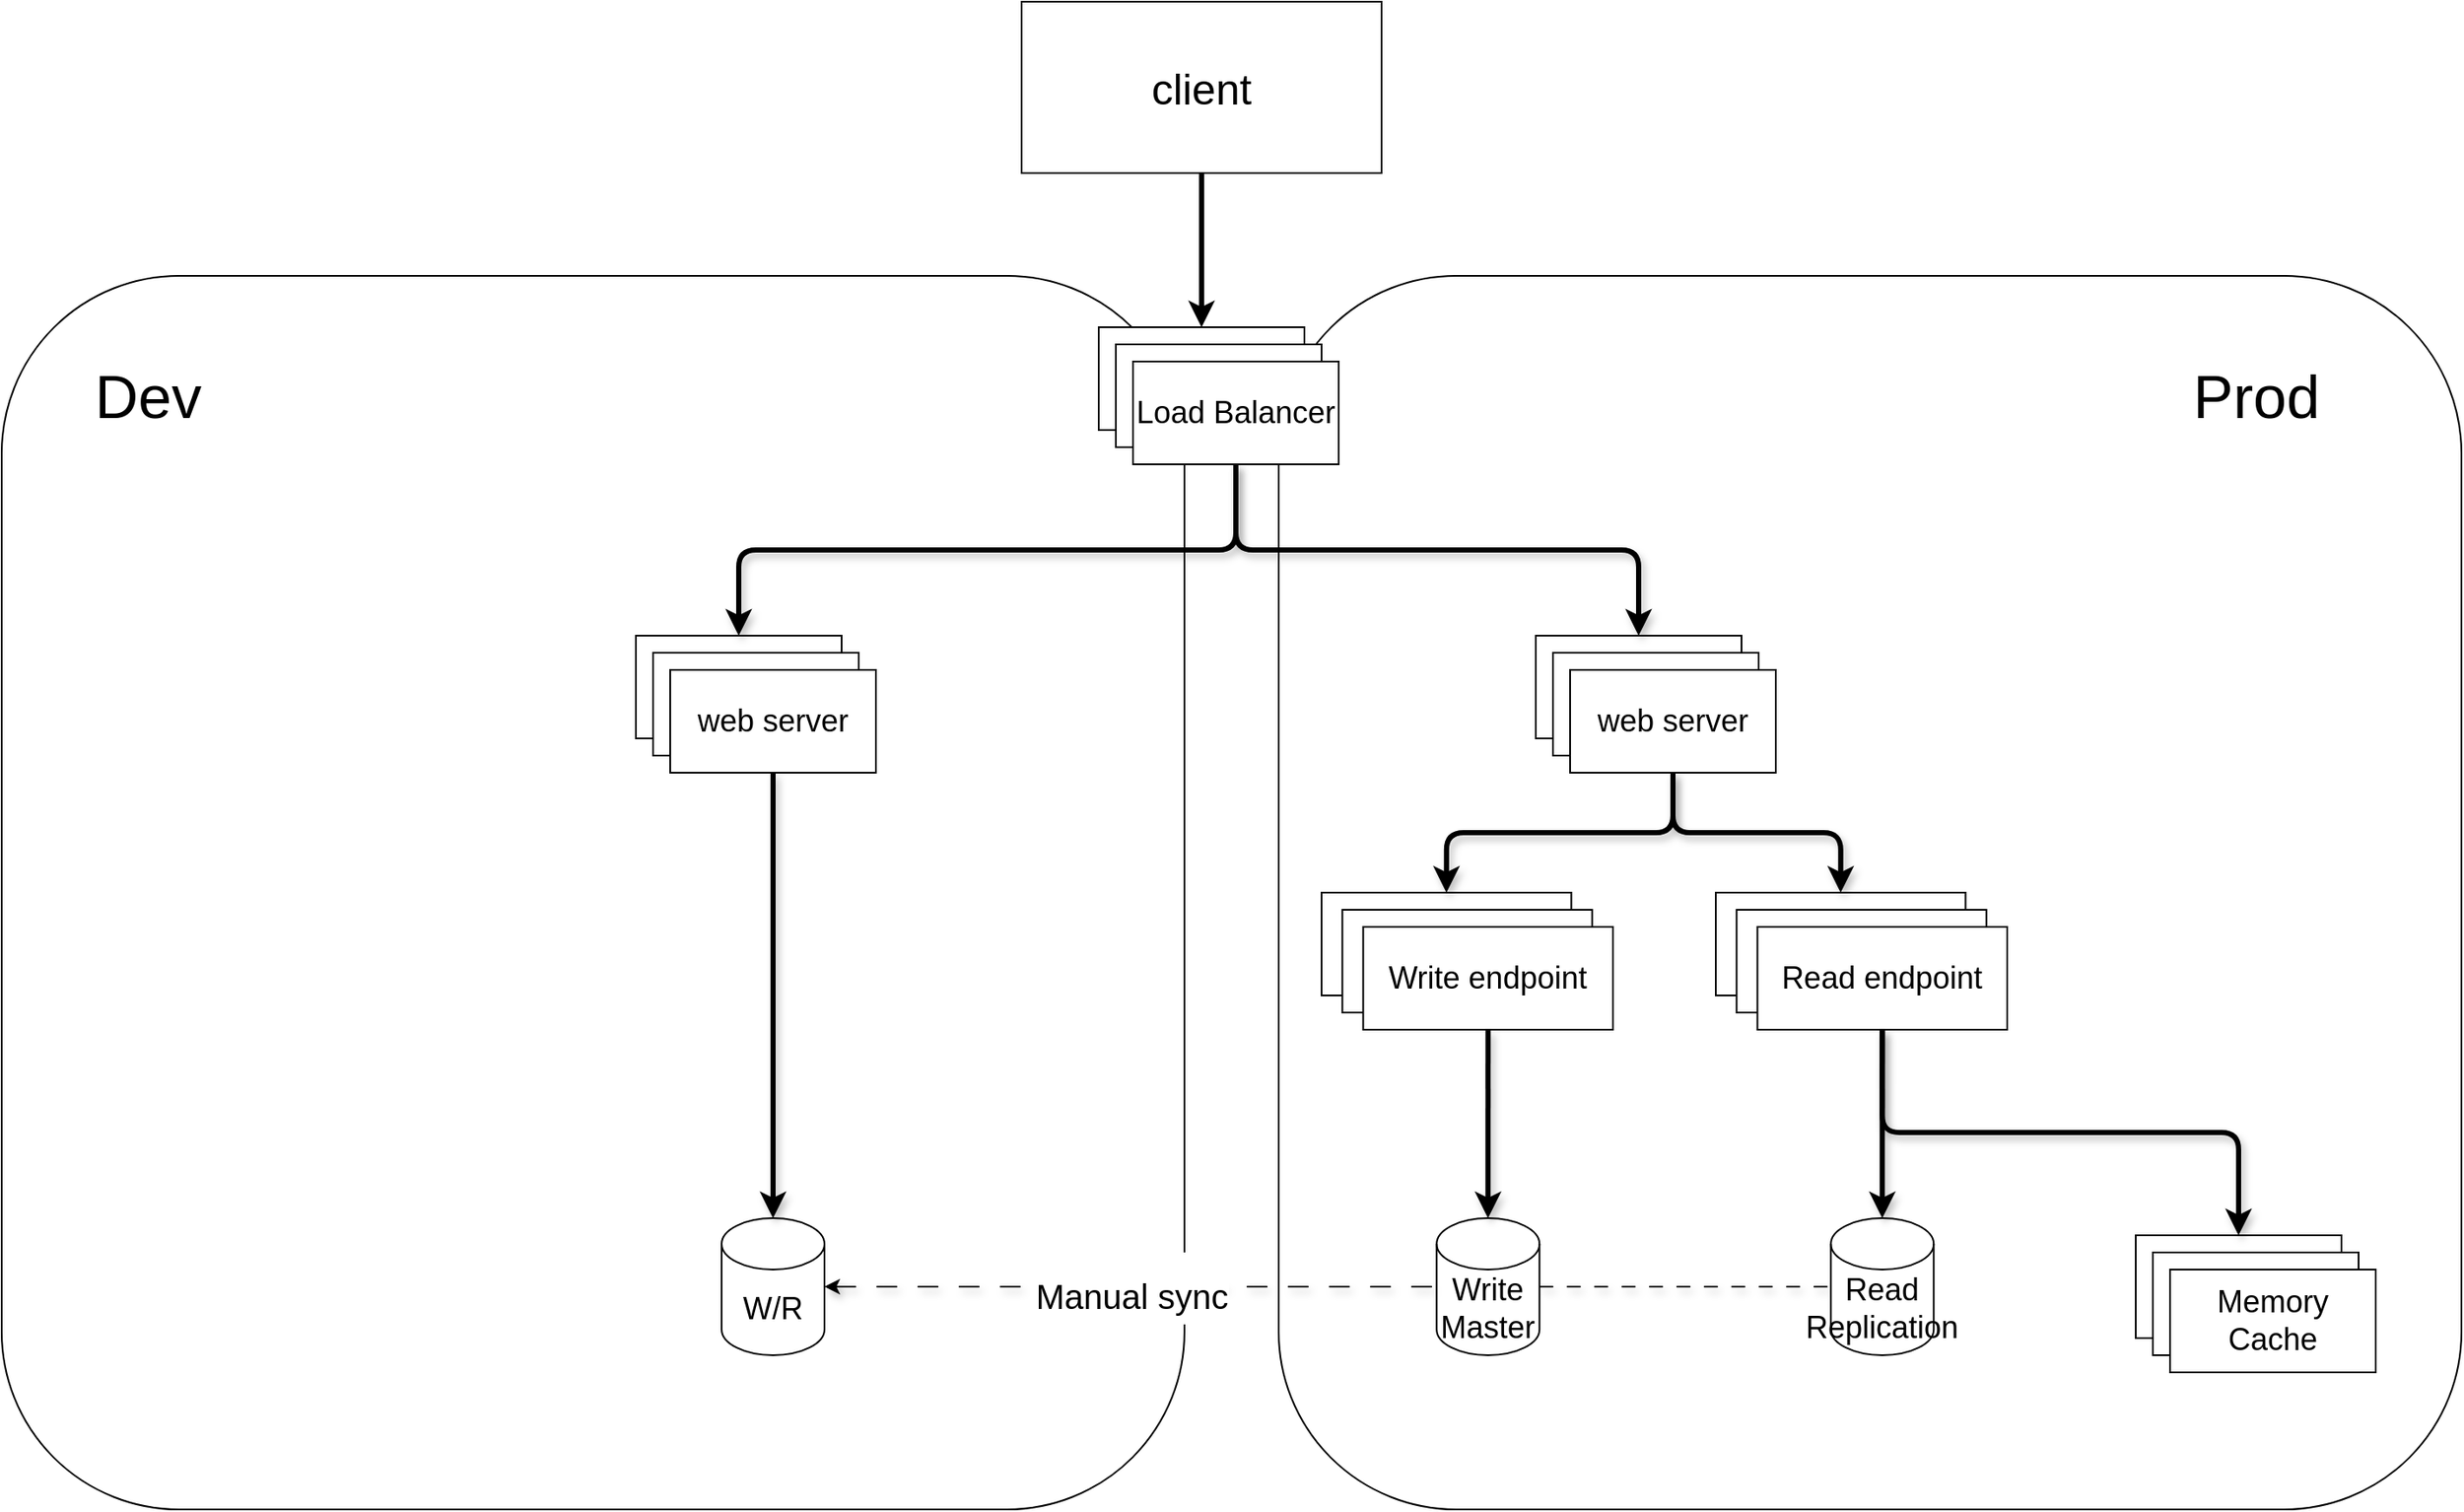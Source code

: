 <mxfile>
    <diagram id="FHAlWhh75BVz3Mec7KVl" name="Page-1">
        <mxGraphModel dx="2344" dy="2098" grid="1" gridSize="10" guides="1" tooltips="1" connect="1" arrows="1" fold="1" page="1" pageScale="1" pageWidth="850" pageHeight="1100" math="0" shadow="0">
            <root>
                <mxCell id="0"/>
                <mxCell id="1" parent="0"/>
                <mxCell id="51" value="" style="rounded=1;whiteSpace=wrap;html=1;strokeWidth=1;fontSize=18;" vertex="1" parent="1">
                    <mxGeometry x="-530" y="120" width="690" height="720" as="geometry"/>
                </mxCell>
                <mxCell id="50" value="" style="rounded=1;whiteSpace=wrap;html=1;strokeWidth=1;fontSize=18;" vertex="1" parent="1">
                    <mxGeometry x="215" y="120" width="690" height="720" as="geometry"/>
                </mxCell>
                <mxCell id="20" style="edgeStyle=none;html=1;exitX=0.5;exitY=1;exitDx=0;exitDy=0;entryX=0.5;entryY=0;entryDx=0;entryDy=0;strokeWidth=3;fontSize=18;" edge="1" parent="1" source="11" target="2">
                    <mxGeometry relative="1" as="geometry"/>
                </mxCell>
                <mxCell id="11" value="&lt;font style=&quot;font-size: 25px;&quot;&gt;client&lt;/font&gt;" style="whiteSpace=wrap;html=1;strokeWidth=1;fontSize=18;" vertex="1" parent="1">
                    <mxGeometry x="65" y="-40" width="210" height="100" as="geometry"/>
                </mxCell>
                <mxCell id="14" value="" style="group;strokeWidth=1;fontSize=18;" vertex="1" connectable="0" parent="1">
                    <mxGeometry x="110" y="150" width="140" height="80" as="geometry"/>
                </mxCell>
                <mxCell id="2" value="" style="whiteSpace=wrap;html=1;strokeWidth=1;fontSize=18;" parent="14" vertex="1">
                    <mxGeometry width="120" height="60" as="geometry"/>
                </mxCell>
                <mxCell id="12" value="" style="whiteSpace=wrap;html=1;strokeWidth=1;fontSize=18;" vertex="1" parent="14">
                    <mxGeometry x="10" y="10" width="120" height="60" as="geometry"/>
                </mxCell>
                <mxCell id="13" value="Load Balancer" style="whiteSpace=wrap;html=1;strokeWidth=1;fontSize=18;" vertex="1" parent="14">
                    <mxGeometry x="20" y="20" width="120" height="60" as="geometry"/>
                </mxCell>
                <mxCell id="15" value="" style="group;strokeWidth=1;fontSize=18;" vertex="1" connectable="0" parent="1">
                    <mxGeometry x="365" y="330" width="140" height="80" as="geometry"/>
                </mxCell>
                <mxCell id="16" value="" style="whiteSpace=wrap;html=1;strokeWidth=1;fontSize=18;" vertex="1" parent="15">
                    <mxGeometry width="120" height="60" as="geometry"/>
                </mxCell>
                <mxCell id="17" value="" style="whiteSpace=wrap;html=1;strokeWidth=1;fontSize=18;" vertex="1" parent="15">
                    <mxGeometry x="10" y="10" width="120" height="60" as="geometry"/>
                </mxCell>
                <mxCell id="18" value="web server" style="whiteSpace=wrap;html=1;strokeWidth=1;fontSize=18;" vertex="1" parent="15">
                    <mxGeometry x="20" y="20" width="120" height="60" as="geometry"/>
                </mxCell>
                <mxCell id="22" value="" style="group;strokeWidth=1;fontSize=18;" vertex="1" connectable="0" parent="1">
                    <mxGeometry x="240" y="480" width="170" height="80" as="geometry"/>
                </mxCell>
                <mxCell id="23" value="" style="whiteSpace=wrap;html=1;strokeWidth=1;fontSize=18;" vertex="1" parent="22">
                    <mxGeometry width="145.714" height="60" as="geometry"/>
                </mxCell>
                <mxCell id="24" value="" style="whiteSpace=wrap;html=1;strokeWidth=1;fontSize=18;" vertex="1" parent="22">
                    <mxGeometry x="12.143" y="10" width="145.714" height="60" as="geometry"/>
                </mxCell>
                <mxCell id="25" value="Write endpoint" style="whiteSpace=wrap;html=1;strokeWidth=1;fontSize=18;" vertex="1" parent="22">
                    <mxGeometry x="24.286" y="20" width="145.714" height="60" as="geometry"/>
                </mxCell>
                <mxCell id="26" value="" style="group;strokeWidth=1;fontSize=18;" vertex="1" connectable="0" parent="1">
                    <mxGeometry x="470" y="480" width="170" height="80" as="geometry"/>
                </mxCell>
                <mxCell id="27" value="" style="whiteSpace=wrap;html=1;strokeWidth=1;fontSize=18;" vertex="1" parent="26">
                    <mxGeometry width="145.714" height="60" as="geometry"/>
                </mxCell>
                <mxCell id="28" value="" style="whiteSpace=wrap;html=1;strokeWidth=1;fontSize=18;" vertex="1" parent="26">
                    <mxGeometry x="12.143" y="10" width="145.714" height="60" as="geometry"/>
                </mxCell>
                <mxCell id="29" value="Read endpoint" style="whiteSpace=wrap;html=1;strokeWidth=1;fontSize=18;" vertex="1" parent="26">
                    <mxGeometry x="24.286" y="20" width="145.714" height="60" as="geometry"/>
                </mxCell>
                <mxCell id="30" value="" style="group;strokeWidth=1;fontSize=18;" vertex="1" connectable="0" parent="1">
                    <mxGeometry x="715" y="680" width="140" height="80" as="geometry"/>
                </mxCell>
                <mxCell id="31" value="" style="whiteSpace=wrap;html=1;strokeWidth=1;fontSize=18;" vertex="1" parent="30">
                    <mxGeometry width="120" height="60" as="geometry"/>
                </mxCell>
                <mxCell id="32" value="" style="whiteSpace=wrap;html=1;strokeWidth=1;fontSize=18;" vertex="1" parent="30">
                    <mxGeometry x="10" y="10" width="120" height="60" as="geometry"/>
                </mxCell>
                <mxCell id="33" value="Memory Cache" style="whiteSpace=wrap;html=1;strokeWidth=1;fontSize=18;" vertex="1" parent="30">
                    <mxGeometry x="20" y="20" width="120" height="60" as="geometry"/>
                </mxCell>
                <mxCell id="36" style="html=1;exitX=1;exitY=0.5;exitDx=0;exitDy=0;exitPerimeter=0;entryX=0;entryY=0.5;entryDx=0;entryDy=0;entryPerimeter=0;shadow=1;endArrow=none;endFill=0;dashed=1;dashPattern=8 8;strokeWidth=1;fontSize=18;" edge="1" parent="1" source="34" target="35">
                    <mxGeometry relative="1" as="geometry"/>
                </mxCell>
                <mxCell id="34" value="Write&lt;br style=&quot;font-size: 18px;&quot;&gt;Master" style="shape=cylinder3;whiteSpace=wrap;html=1;boundedLbl=1;backgroundOutline=1;size=15;strokeWidth=1;fontSize=18;" vertex="1" parent="1">
                    <mxGeometry x="307.14" y="670" width="60" height="80" as="geometry"/>
                </mxCell>
                <mxCell id="35" value="Read&lt;br style=&quot;font-size: 18px;&quot;&gt;Replication" style="shape=cylinder3;whiteSpace=wrap;html=1;boundedLbl=1;backgroundOutline=1;size=15;strokeWidth=1;fontSize=18;" vertex="1" parent="1">
                    <mxGeometry x="537.14" y="670" width="60" height="80" as="geometry"/>
                </mxCell>
                <mxCell id="40" style="edgeStyle=orthogonalEdgeStyle;html=1;exitX=0.5;exitY=1;exitDx=0;exitDy=0;entryX=0.5;entryY=0;entryDx=0;entryDy=0;entryPerimeter=0;shadow=1;endArrow=classic;endFill=1;strokeWidth=3;fontSize=18;" edge="1" parent="1" source="25" target="34">
                    <mxGeometry relative="1" as="geometry"/>
                </mxCell>
                <mxCell id="41" style="edgeStyle=orthogonalEdgeStyle;html=1;exitX=0.5;exitY=1;exitDx=0;exitDy=0;entryX=0.5;entryY=0;entryDx=0;entryDy=0;entryPerimeter=0;shadow=1;endArrow=classic;endFill=1;strokeWidth=3;fontSize=18;" edge="1" parent="1" source="29" target="35">
                    <mxGeometry relative="1" as="geometry"/>
                </mxCell>
                <mxCell id="42" style="edgeStyle=orthogonalEdgeStyle;html=1;exitX=0.5;exitY=1;exitDx=0;exitDy=0;entryX=0.5;entryY=0;entryDx=0;entryDy=0;shadow=1;endArrow=classic;endFill=1;strokeWidth=3;fontSize=18;" edge="1" parent="1" source="29" target="31">
                    <mxGeometry relative="1" as="geometry"/>
                </mxCell>
                <mxCell id="43" style="edgeStyle=orthogonalEdgeStyle;html=1;exitX=0.5;exitY=1;exitDx=0;exitDy=0;entryX=0.5;entryY=0;entryDx=0;entryDy=0;shadow=1;endArrow=classic;endFill=1;strokeWidth=3;fontSize=18;" edge="1" parent="1" source="18" target="23">
                    <mxGeometry relative="1" as="geometry"/>
                </mxCell>
                <mxCell id="44" style="edgeStyle=orthogonalEdgeStyle;html=1;exitX=0.5;exitY=1;exitDx=0;exitDy=0;entryX=0.5;entryY=0;entryDx=0;entryDy=0;shadow=1;endArrow=classic;endFill=1;strokeWidth=3;fontSize=18;" edge="1" parent="1" source="18" target="27">
                    <mxGeometry relative="1" as="geometry"/>
                </mxCell>
                <mxCell id="45" style="edgeStyle=orthogonalEdgeStyle;html=1;exitX=0.5;exitY=1;exitDx=0;exitDy=0;entryX=0.5;entryY=0;entryDx=0;entryDy=0;shadow=1;endArrow=classic;endFill=1;rounded=1;strokeWidth=3;fontSize=18;" edge="1" parent="1" source="13" target="16">
                    <mxGeometry relative="1" as="geometry"/>
                </mxCell>
                <mxCell id="52" value="&lt;font style=&quot;font-size: 35px;&quot;&gt;Dev&lt;/font&gt;" style="text;html=1;align=center;verticalAlign=middle;resizable=0;points=[];autosize=1;strokeColor=none;fillColor=none;strokeWidth=1;fontSize=35;" vertex="1" parent="1">
                    <mxGeometry x="-490" y="160" width="90" height="60" as="geometry"/>
                </mxCell>
                <mxCell id="53" value="&lt;font style=&quot;font-size: 35px;&quot;&gt;Prod&lt;/font&gt;" style="text;html=1;align=center;verticalAlign=middle;resizable=0;points=[];autosize=1;strokeColor=none;fillColor=none;strokeWidth=1;fontSize=35;" vertex="1" parent="1">
                    <mxGeometry x="735" y="160" width="100" height="60" as="geometry"/>
                </mxCell>
                <mxCell id="54" value="" style="group;strokeWidth=1;fontSize=18;" vertex="1" connectable="0" parent="1">
                    <mxGeometry x="-160" y="330" width="140" height="80" as="geometry"/>
                </mxCell>
                <mxCell id="55" value="" style="whiteSpace=wrap;html=1;strokeWidth=1;fontSize=18;" vertex="1" parent="54">
                    <mxGeometry width="120" height="60" as="geometry"/>
                </mxCell>
                <mxCell id="56" value="" style="whiteSpace=wrap;html=1;strokeWidth=1;fontSize=18;" vertex="1" parent="54">
                    <mxGeometry x="10" y="10" width="120" height="60" as="geometry"/>
                </mxCell>
                <mxCell id="57" value="web server" style="whiteSpace=wrap;html=1;strokeWidth=1;fontSize=18;" vertex="1" parent="54">
                    <mxGeometry x="20" y="20" width="120" height="60" as="geometry"/>
                </mxCell>
                <mxCell id="58" style="edgeStyle=orthogonalEdgeStyle;rounded=1;html=1;exitX=0.5;exitY=1;exitDx=0;exitDy=0;entryX=0.5;entryY=0;entryDx=0;entryDy=0;shadow=1;strokeWidth=3;fontSize=35;endArrow=classic;endFill=1;" edge="1" parent="1" source="13" target="55">
                    <mxGeometry relative="1" as="geometry"/>
                </mxCell>
                <mxCell id="64" value="&lt;font style=&quot;font-size: 20px;&quot;&gt;Manual sync&lt;/font&gt;" style="edgeStyle=none;rounded=1;html=1;exitX=1;exitY=0.5;exitDx=0;exitDy=0;exitPerimeter=0;entryX=0;entryY=0.5;entryDx=0;entryDy=0;entryPerimeter=0;shadow=1;strokeWidth=1;fontSize=35;endArrow=none;endFill=0;dashed=1;dashPattern=12 12;startArrow=classic;startFill=1;" edge="1" parent="1" source="62" target="34">
                    <mxGeometry relative="1" as="geometry">
                        <mxPoint as="offset"/>
                    </mxGeometry>
                </mxCell>
                <mxCell id="62" value="W/R" style="shape=cylinder3;whiteSpace=wrap;html=1;boundedLbl=1;backgroundOutline=1;size=15;strokeWidth=1;fontSize=18;" vertex="1" parent="1">
                    <mxGeometry x="-110" y="670" width="60" height="80" as="geometry"/>
                </mxCell>
                <mxCell id="63" style="edgeStyle=none;rounded=1;html=1;exitX=0.5;exitY=1;exitDx=0;exitDy=0;entryX=0.5;entryY=0;entryDx=0;entryDy=0;entryPerimeter=0;shadow=1;strokeWidth=3;fontSize=35;endArrow=classic;endFill=1;" edge="1" parent="1" source="57" target="62">
                    <mxGeometry relative="1" as="geometry"/>
                </mxCell>
            </root>
        </mxGraphModel>
    </diagram>
</mxfile>